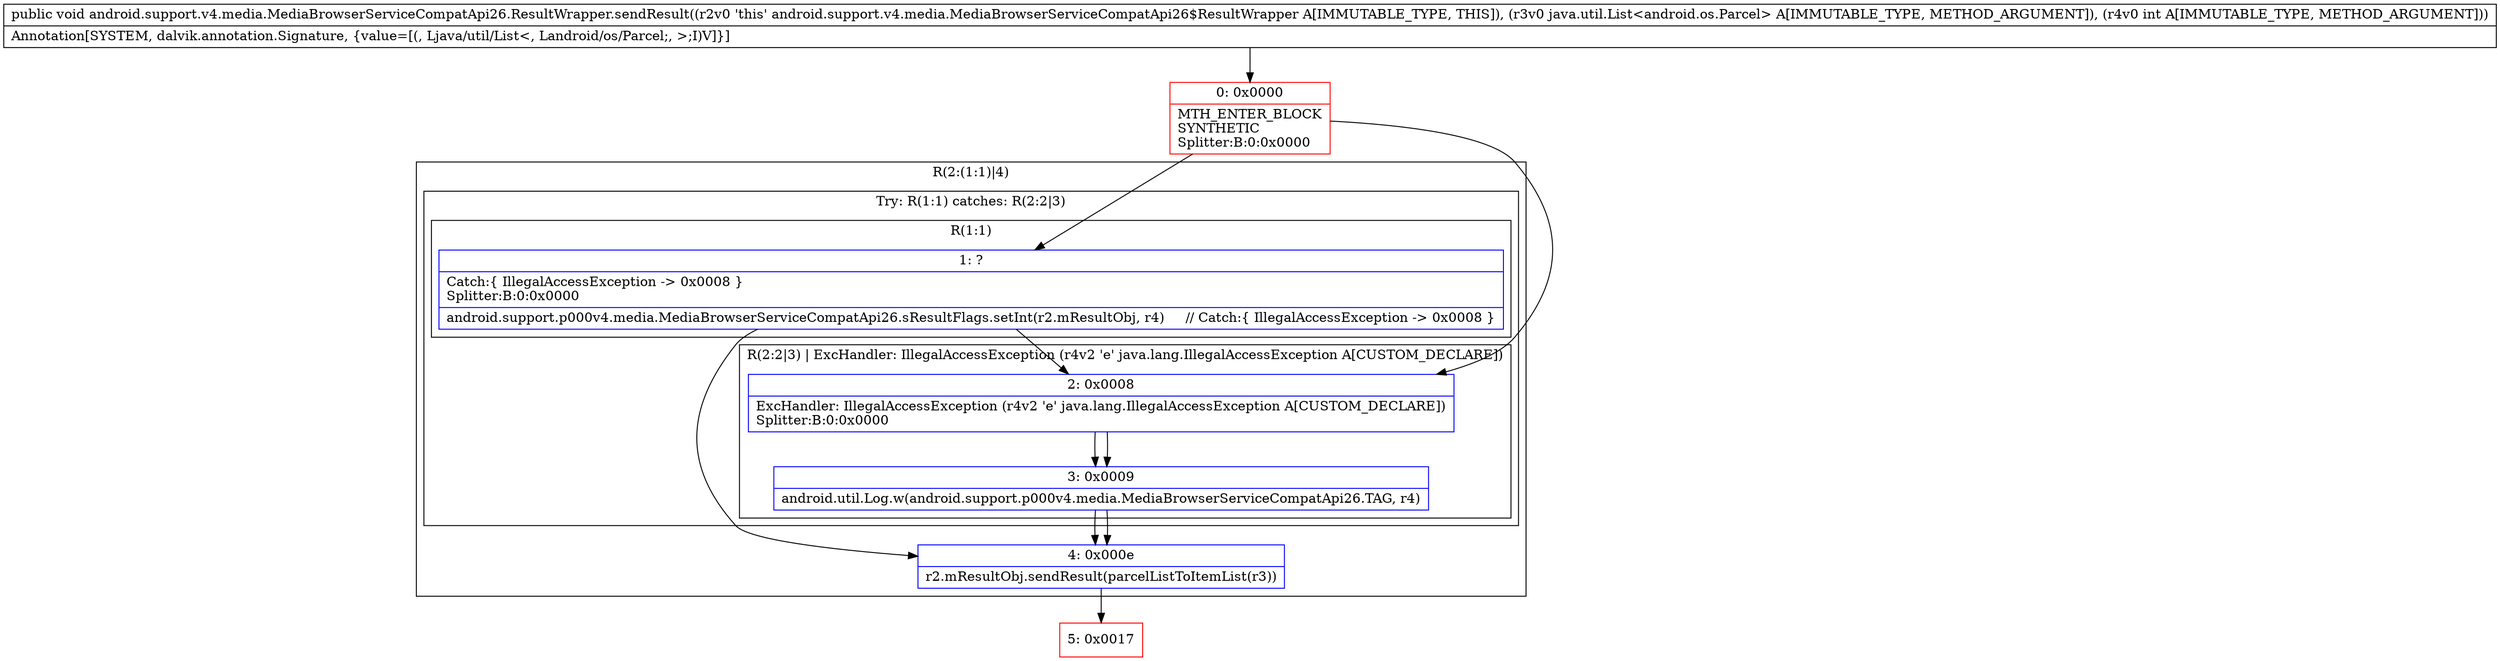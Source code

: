digraph "CFG forandroid.support.v4.media.MediaBrowserServiceCompatApi26.ResultWrapper.sendResult(Ljava\/util\/List;I)V" {
subgraph cluster_Region_1544849132 {
label = "R(2:(1:1)|4)";
node [shape=record,color=blue];
subgraph cluster_TryCatchRegion_1979651557 {
label = "Try: R(1:1) catches: R(2:2|3)";
node [shape=record,color=blue];
subgraph cluster_Region_830550815 {
label = "R(1:1)";
node [shape=record,color=blue];
Node_1 [shape=record,label="{1\:\ ?|Catch:\{ IllegalAccessException \-\> 0x0008 \}\lSplitter:B:0:0x0000\l|android.support.p000v4.media.MediaBrowserServiceCompatApi26.sResultFlags.setInt(r2.mResultObj, r4)     \/\/ Catch:\{ IllegalAccessException \-\> 0x0008 \}\l}"];
}
subgraph cluster_Region_2027928989 {
label = "R(2:2|3) | ExcHandler: IllegalAccessException (r4v2 'e' java.lang.IllegalAccessException A[CUSTOM_DECLARE])\l";
node [shape=record,color=blue];
Node_2 [shape=record,label="{2\:\ 0x0008|ExcHandler: IllegalAccessException (r4v2 'e' java.lang.IllegalAccessException A[CUSTOM_DECLARE])\lSplitter:B:0:0x0000\l}"];
Node_3 [shape=record,label="{3\:\ 0x0009|android.util.Log.w(android.support.p000v4.media.MediaBrowserServiceCompatApi26.TAG, r4)\l}"];
}
}
Node_4 [shape=record,label="{4\:\ 0x000e|r2.mResultObj.sendResult(parcelListToItemList(r3))\l}"];
}
subgraph cluster_Region_2027928989 {
label = "R(2:2|3) | ExcHandler: IllegalAccessException (r4v2 'e' java.lang.IllegalAccessException A[CUSTOM_DECLARE])\l";
node [shape=record,color=blue];
Node_2 [shape=record,label="{2\:\ 0x0008|ExcHandler: IllegalAccessException (r4v2 'e' java.lang.IllegalAccessException A[CUSTOM_DECLARE])\lSplitter:B:0:0x0000\l}"];
Node_3 [shape=record,label="{3\:\ 0x0009|android.util.Log.w(android.support.p000v4.media.MediaBrowserServiceCompatApi26.TAG, r4)\l}"];
}
Node_0 [shape=record,color=red,label="{0\:\ 0x0000|MTH_ENTER_BLOCK\lSYNTHETIC\lSplitter:B:0:0x0000\l}"];
Node_5 [shape=record,color=red,label="{5\:\ 0x0017}"];
MethodNode[shape=record,label="{public void android.support.v4.media.MediaBrowserServiceCompatApi26.ResultWrapper.sendResult((r2v0 'this' android.support.v4.media.MediaBrowserServiceCompatApi26$ResultWrapper A[IMMUTABLE_TYPE, THIS]), (r3v0 java.util.List\<android.os.Parcel\> A[IMMUTABLE_TYPE, METHOD_ARGUMENT]), (r4v0 int A[IMMUTABLE_TYPE, METHOD_ARGUMENT]))  | Annotation[SYSTEM, dalvik.annotation.Signature, \{value=[(, Ljava\/util\/List\<, Landroid\/os\/Parcel;, \>;I)V]\}]\l}"];
MethodNode -> Node_0;
Node_1 -> Node_2;
Node_1 -> Node_4;
Node_2 -> Node_3;
Node_3 -> Node_4;
Node_4 -> Node_5;
Node_2 -> Node_3;
Node_3 -> Node_4;
Node_0 -> Node_1;
Node_0 -> Node_2;
}

